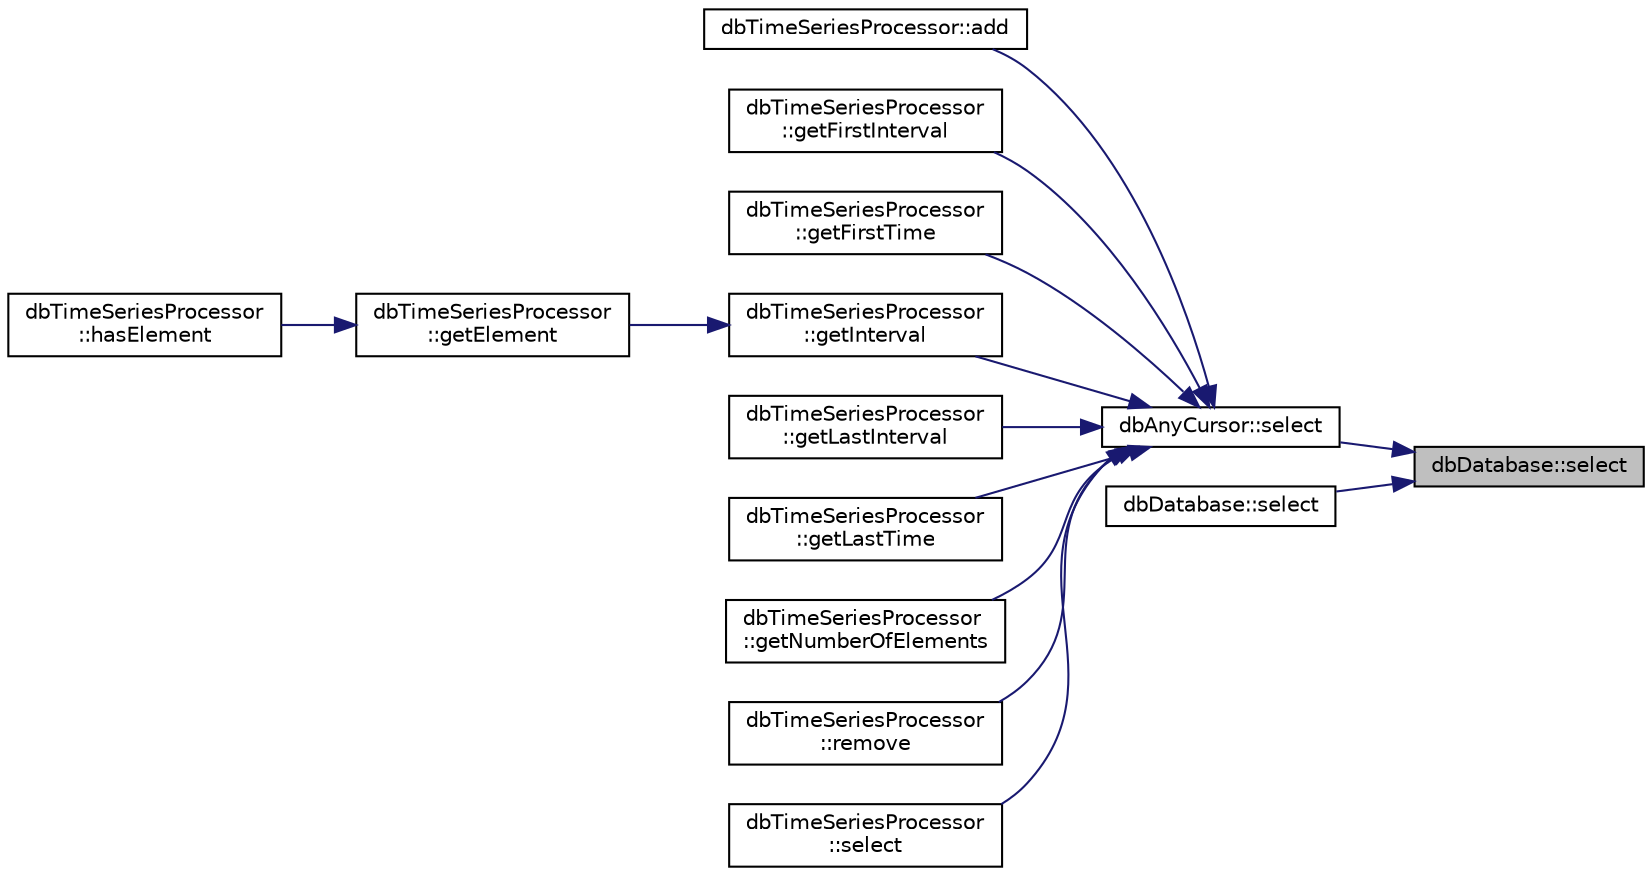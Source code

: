 digraph "dbDatabase::select"
{
 // INTERACTIVE_SVG=YES
 // LATEX_PDF_SIZE
  edge [fontname="Helvetica",fontsize="10",labelfontname="Helvetica",labelfontsize="10"];
  node [fontname="Helvetica",fontsize="10",shape=record];
  rankdir="RL";
  Node1 [label="dbDatabase::select",height=0.2,width=0.4,color="black", fillcolor="grey75", style="filled", fontcolor="black",tooltip=" "];
  Node1 -> Node2 [dir="back",color="midnightblue",fontsize="10",style="solid"];
  Node2 [label="dbAnyCursor::select",height=0.2,width=0.4,color="black", fillcolor="white", style="filled",URL="$classdbAnyCursor.html#a74cce7a9edb87a583cce071530ac5a83",tooltip=" "];
  Node2 -> Node3 [dir="back",color="midnightblue",fontsize="10",style="solid"];
  Node3 [label="dbTimeSeriesProcessor::add",height=0.2,width=0.4,color="black", fillcolor="white", style="filled",URL="$classdbTimeSeriesProcessor.html#a7084a931495d7eae1c660270ad53ff7e",tooltip=" "];
  Node2 -> Node4 [dir="back",color="midnightblue",fontsize="10",style="solid"];
  Node4 [label="dbTimeSeriesProcessor\l::getFirstInterval",height=0.2,width=0.4,color="black", fillcolor="white", style="filled",URL="$classdbTimeSeriesProcessor.html#ae68478e67823e9a2a6502b4d637613db",tooltip=" "];
  Node2 -> Node5 [dir="back",color="midnightblue",fontsize="10",style="solid"];
  Node5 [label="dbTimeSeriesProcessor\l::getFirstTime",height=0.2,width=0.4,color="black", fillcolor="white", style="filled",URL="$classdbTimeSeriesProcessor.html#a62de406959d586ddf4ac0f9f15f8e37c",tooltip=" "];
  Node2 -> Node6 [dir="back",color="midnightblue",fontsize="10",style="solid"];
  Node6 [label="dbTimeSeriesProcessor\l::getInterval",height=0.2,width=0.4,color="black", fillcolor="white", style="filled",URL="$classdbTimeSeriesProcessor.html#a6d8740f44e6bcfdf2d8152e79038a0f1",tooltip=" "];
  Node6 -> Node7 [dir="back",color="midnightblue",fontsize="10",style="solid"];
  Node7 [label="dbTimeSeriesProcessor\l::getElement",height=0.2,width=0.4,color="black", fillcolor="white", style="filled",URL="$classdbTimeSeriesProcessor.html#a0137078bb3ae4f687e1c5ad16227c7c3",tooltip=" "];
  Node7 -> Node8 [dir="back",color="midnightblue",fontsize="10",style="solid"];
  Node8 [label="dbTimeSeriesProcessor\l::hasElement",height=0.2,width=0.4,color="black", fillcolor="white", style="filled",URL="$classdbTimeSeriesProcessor.html#a5843a89a784d58a56f2cd40f4c5fa4e5",tooltip=" "];
  Node2 -> Node9 [dir="back",color="midnightblue",fontsize="10",style="solid"];
  Node9 [label="dbTimeSeriesProcessor\l::getLastInterval",height=0.2,width=0.4,color="black", fillcolor="white", style="filled",URL="$classdbTimeSeriesProcessor.html#ab23c969891d412166f7c40eeae3396d1",tooltip=" "];
  Node2 -> Node10 [dir="back",color="midnightblue",fontsize="10",style="solid"];
  Node10 [label="dbTimeSeriesProcessor\l::getLastTime",height=0.2,width=0.4,color="black", fillcolor="white", style="filled",URL="$classdbTimeSeriesProcessor.html#a6adafdc92fb2c52abb8c7b79130d57e9",tooltip=" "];
  Node2 -> Node11 [dir="back",color="midnightblue",fontsize="10",style="solid"];
  Node11 [label="dbTimeSeriesProcessor\l::getNumberOfElements",height=0.2,width=0.4,color="black", fillcolor="white", style="filled",URL="$classdbTimeSeriesProcessor.html#a7181f9c9e9084f70fe530d767bff09c6",tooltip=" "];
  Node2 -> Node12 [dir="back",color="midnightblue",fontsize="10",style="solid"];
  Node12 [label="dbTimeSeriesProcessor\l::remove",height=0.2,width=0.4,color="black", fillcolor="white", style="filled",URL="$classdbTimeSeriesProcessor.html#a5b9c0f2e29ed43c74e0dd7576979f0b2",tooltip=" "];
  Node2 -> Node13 [dir="back",color="midnightblue",fontsize="10",style="solid"];
  Node13 [label="dbTimeSeriesProcessor\l::select",height=0.2,width=0.4,color="black", fillcolor="white", style="filled",URL="$classdbTimeSeriesProcessor.html#a62479f453dec01b9b1608224db67b744",tooltip=" "];
  Node1 -> Node14 [dir="back",color="midnightblue",fontsize="10",style="solid"];
  Node14 [label="dbDatabase::select",height=0.2,width=0.4,color="black", fillcolor="white", style="filled",URL="$classdbDatabase.html#a769c677fdfe52ff05e7ddc23e8e68dc2",tooltip=" "];
}
